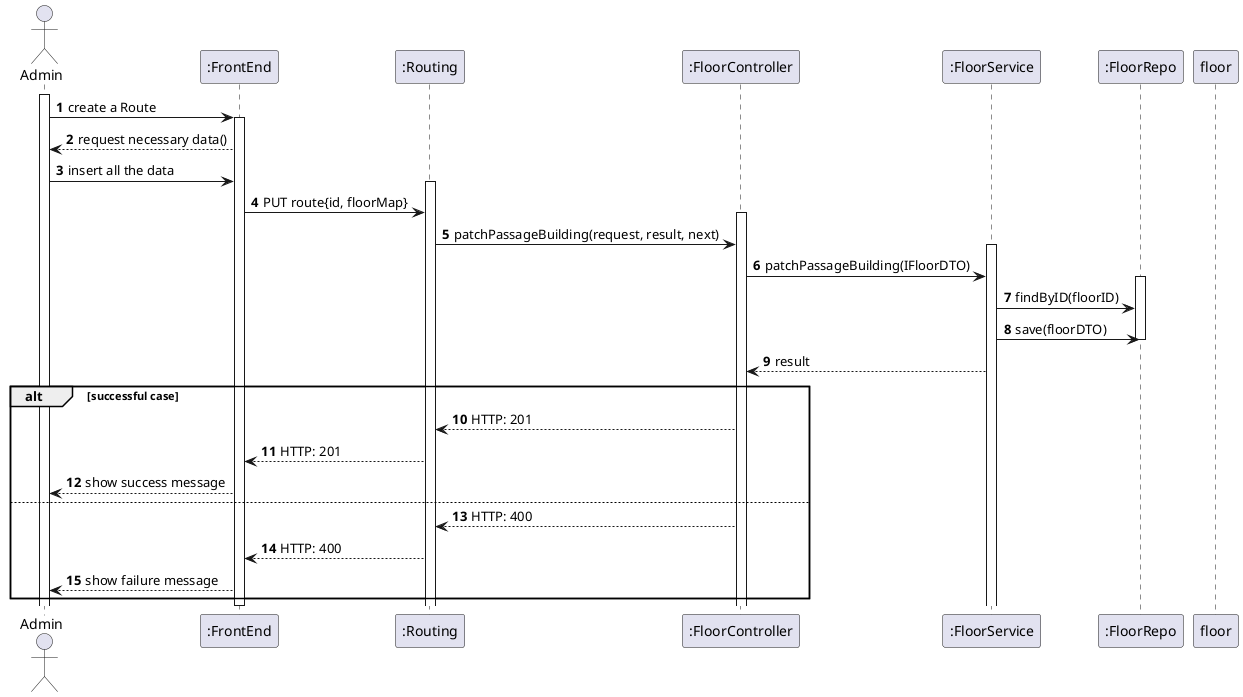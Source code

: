 @startuml
autonumber
'hide footbox
actor "Admin" as admin

participant ":FrontEnd" as sys
participant ":Routing" as route
participant ":FloorController" as ctrl
participant ":FloorService" as srvc
participant ":FloorRepo" as repo


activate admin

admin -> sys: create a Route
activate sys

sys --> admin: request necessary data()
admin -> sys : insert all the data
activate route
sys -> route: PUT route{id, floorMap}
activate ctrl
route -> ctrl: patchPassageBuilding(request, result, next)
activate srvc
ctrl -> srvc: patchPassageBuilding(IFloorDTO)
activate repo
srvc -> repo: findByID(floorID)
srvc -> repo: save(floorDTO)
deactivate repo
srvc --> ctrl: result

alt successful case
    ctrl --> route : HTTP: 201
    route --> sys: HTTP: 201
    sys --> admin: show success message
else
    ctrl --> route : HTTP: 400
    route --> sys: HTTP: 400
    sys --> admin: show failure message
end
deactivate floor
deactivate sys
@enduml